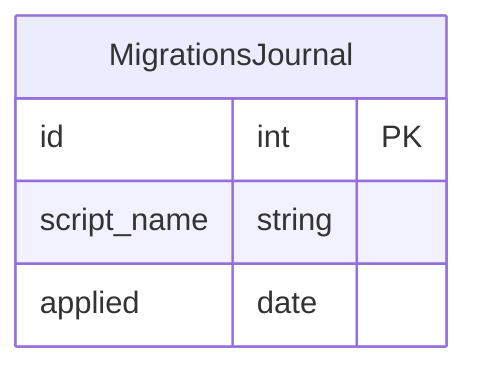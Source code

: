 ﻿erDiagram
    
    MigrationsJournal {
        id int PK
        script_name string
        applied date
    }